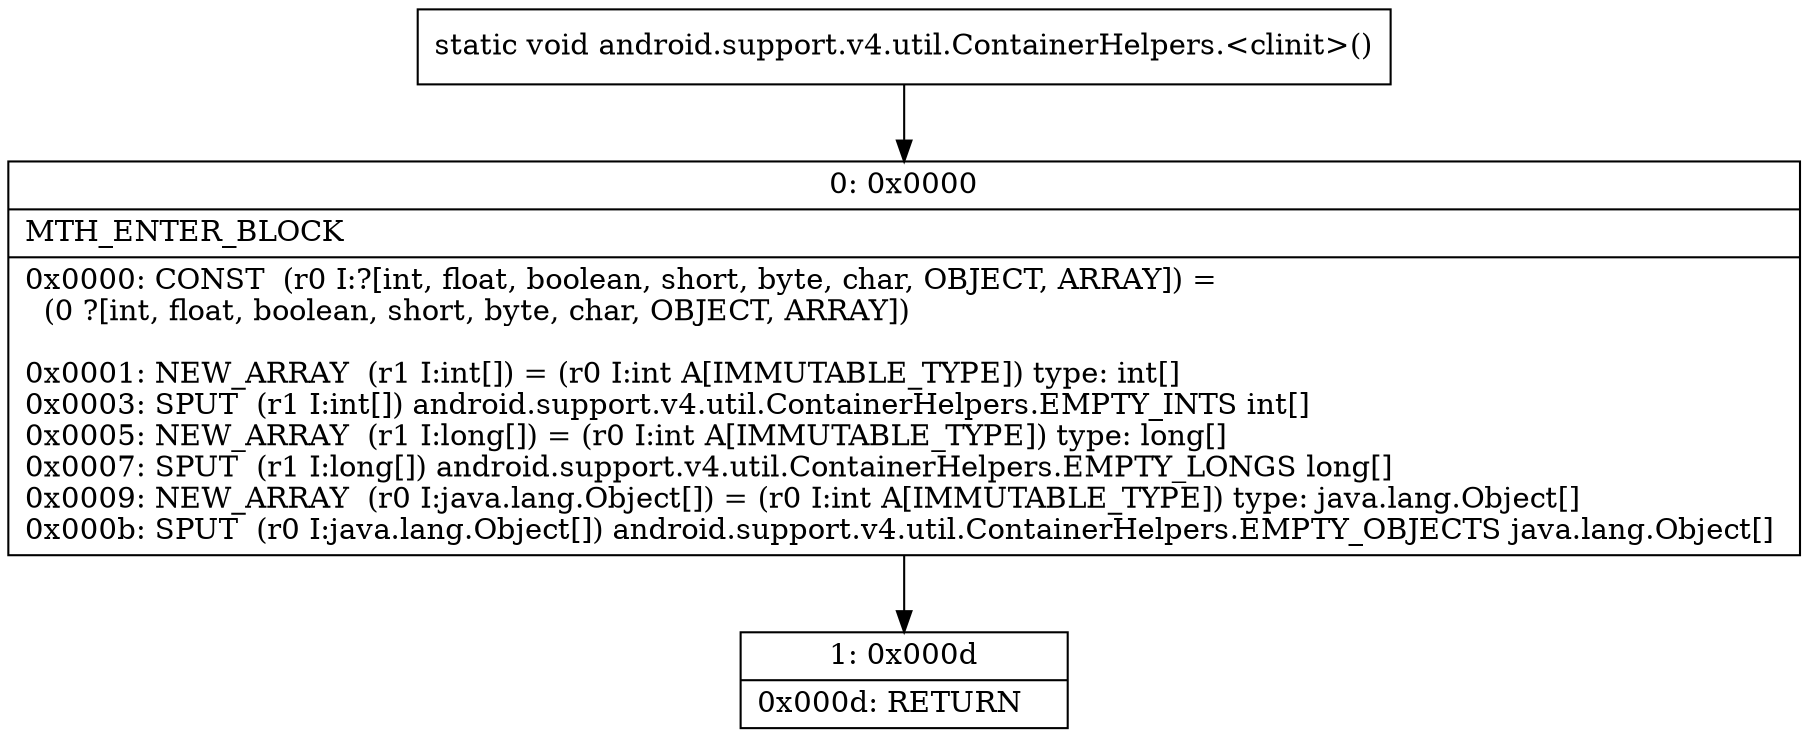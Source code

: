 digraph "CFG forandroid.support.v4.util.ContainerHelpers.\<clinit\>()V" {
Node_0 [shape=record,label="{0\:\ 0x0000|MTH_ENTER_BLOCK\l|0x0000: CONST  (r0 I:?[int, float, boolean, short, byte, char, OBJECT, ARRAY]) = \l  (0 ?[int, float, boolean, short, byte, char, OBJECT, ARRAY])\l \l0x0001: NEW_ARRAY  (r1 I:int[]) = (r0 I:int A[IMMUTABLE_TYPE]) type: int[] \l0x0003: SPUT  (r1 I:int[]) android.support.v4.util.ContainerHelpers.EMPTY_INTS int[] \l0x0005: NEW_ARRAY  (r1 I:long[]) = (r0 I:int A[IMMUTABLE_TYPE]) type: long[] \l0x0007: SPUT  (r1 I:long[]) android.support.v4.util.ContainerHelpers.EMPTY_LONGS long[] \l0x0009: NEW_ARRAY  (r0 I:java.lang.Object[]) = (r0 I:int A[IMMUTABLE_TYPE]) type: java.lang.Object[] \l0x000b: SPUT  (r0 I:java.lang.Object[]) android.support.v4.util.ContainerHelpers.EMPTY_OBJECTS java.lang.Object[] \l}"];
Node_1 [shape=record,label="{1\:\ 0x000d|0x000d: RETURN   \l}"];
MethodNode[shape=record,label="{static void android.support.v4.util.ContainerHelpers.\<clinit\>() }"];
MethodNode -> Node_0;
Node_0 -> Node_1;
}

